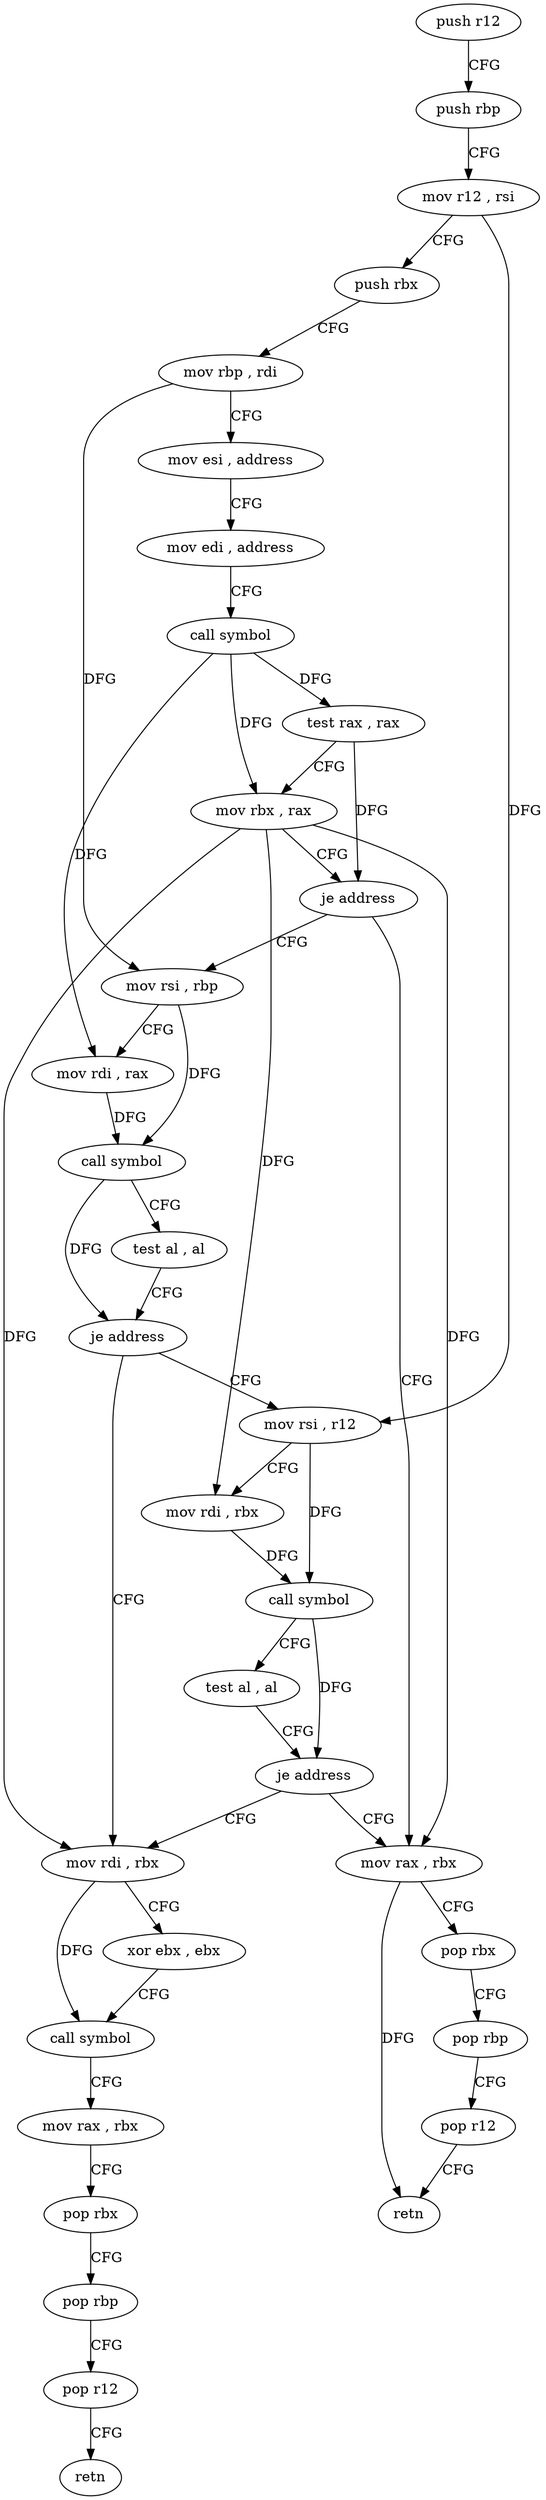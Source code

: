 digraph "func" {
"83536" [label = "push r12" ]
"83538" [label = "push rbp" ]
"83539" [label = "mov r12 , rsi" ]
"83542" [label = "push rbx" ]
"83543" [label = "mov rbp , rdi" ]
"83546" [label = "mov esi , address" ]
"83551" [label = "mov edi , address" ]
"83556" [label = "call symbol" ]
"83561" [label = "test rax , rax" ]
"83564" [label = "mov rbx , rax" ]
"83567" [label = "je address" ]
"83599" [label = "mov rax , rbx" ]
"83569" [label = "mov rsi , rbp" ]
"83602" [label = "pop rbx" ]
"83603" [label = "pop rbp" ]
"83604" [label = "pop r12" ]
"83606" [label = "retn" ]
"83572" [label = "mov rdi , rax" ]
"83575" [label = "call symbol" ]
"83580" [label = "test al , al" ]
"83582" [label = "je address" ]
"83616" [label = "mov rdi , rbx" ]
"83584" [label = "mov rsi , r12" ]
"83619" [label = "xor ebx , ebx" ]
"83621" [label = "call symbol" ]
"83626" [label = "mov rax , rbx" ]
"83629" [label = "pop rbx" ]
"83630" [label = "pop rbp" ]
"83631" [label = "pop r12" ]
"83633" [label = "retn" ]
"83587" [label = "mov rdi , rbx" ]
"83590" [label = "call symbol" ]
"83595" [label = "test al , al" ]
"83597" [label = "je address" ]
"83536" -> "83538" [ label = "CFG" ]
"83538" -> "83539" [ label = "CFG" ]
"83539" -> "83542" [ label = "CFG" ]
"83539" -> "83584" [ label = "DFG" ]
"83542" -> "83543" [ label = "CFG" ]
"83543" -> "83546" [ label = "CFG" ]
"83543" -> "83569" [ label = "DFG" ]
"83546" -> "83551" [ label = "CFG" ]
"83551" -> "83556" [ label = "CFG" ]
"83556" -> "83561" [ label = "DFG" ]
"83556" -> "83564" [ label = "DFG" ]
"83556" -> "83572" [ label = "DFG" ]
"83561" -> "83564" [ label = "CFG" ]
"83561" -> "83567" [ label = "DFG" ]
"83564" -> "83567" [ label = "CFG" ]
"83564" -> "83599" [ label = "DFG" ]
"83564" -> "83616" [ label = "DFG" ]
"83564" -> "83587" [ label = "DFG" ]
"83567" -> "83599" [ label = "CFG" ]
"83567" -> "83569" [ label = "CFG" ]
"83599" -> "83602" [ label = "CFG" ]
"83599" -> "83606" [ label = "DFG" ]
"83569" -> "83572" [ label = "CFG" ]
"83569" -> "83575" [ label = "DFG" ]
"83602" -> "83603" [ label = "CFG" ]
"83603" -> "83604" [ label = "CFG" ]
"83604" -> "83606" [ label = "CFG" ]
"83572" -> "83575" [ label = "DFG" ]
"83575" -> "83580" [ label = "CFG" ]
"83575" -> "83582" [ label = "DFG" ]
"83580" -> "83582" [ label = "CFG" ]
"83582" -> "83616" [ label = "CFG" ]
"83582" -> "83584" [ label = "CFG" ]
"83616" -> "83619" [ label = "CFG" ]
"83616" -> "83621" [ label = "DFG" ]
"83584" -> "83587" [ label = "CFG" ]
"83584" -> "83590" [ label = "DFG" ]
"83619" -> "83621" [ label = "CFG" ]
"83621" -> "83626" [ label = "CFG" ]
"83626" -> "83629" [ label = "CFG" ]
"83629" -> "83630" [ label = "CFG" ]
"83630" -> "83631" [ label = "CFG" ]
"83631" -> "83633" [ label = "CFG" ]
"83587" -> "83590" [ label = "DFG" ]
"83590" -> "83595" [ label = "CFG" ]
"83590" -> "83597" [ label = "DFG" ]
"83595" -> "83597" [ label = "CFG" ]
"83597" -> "83616" [ label = "CFG" ]
"83597" -> "83599" [ label = "CFG" ]
}

